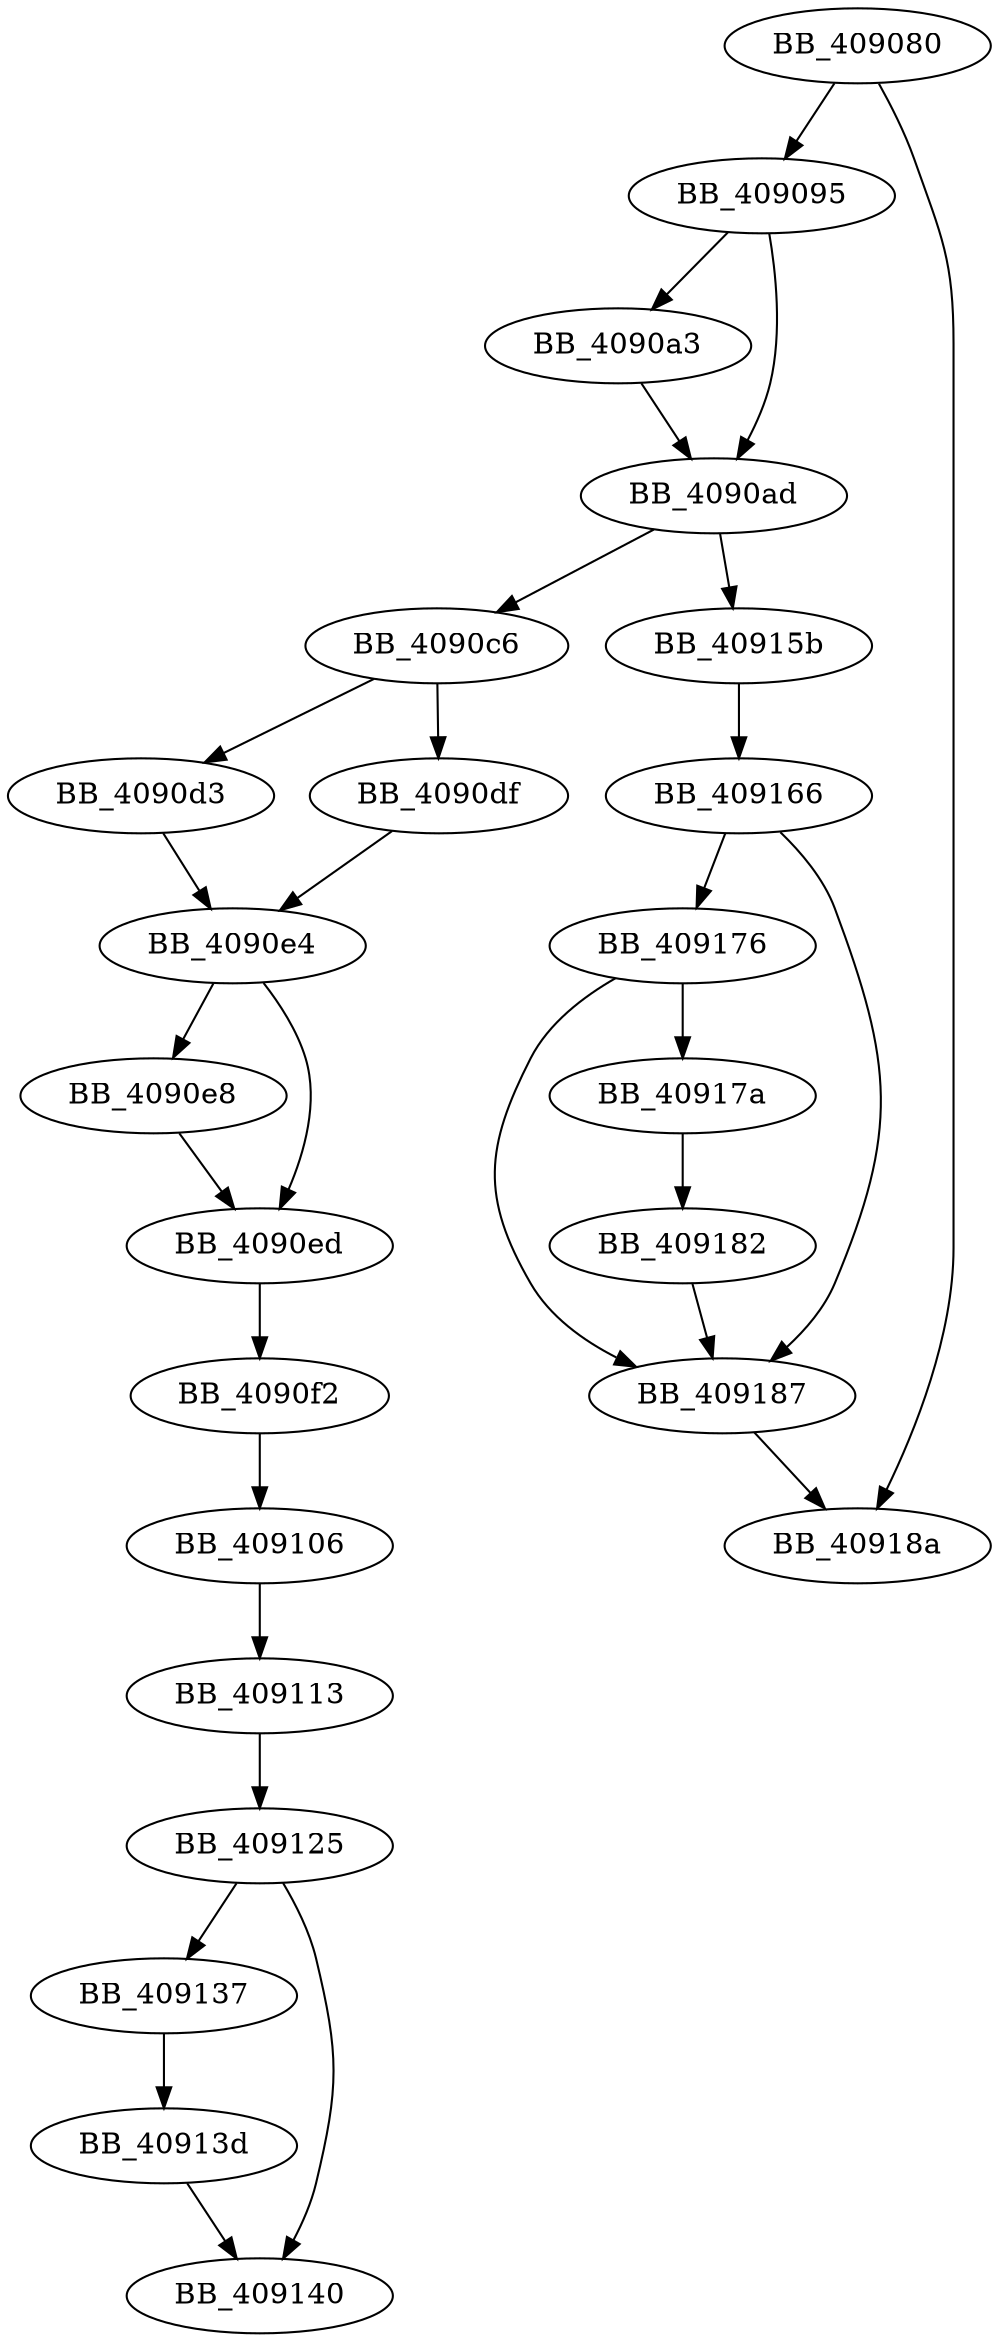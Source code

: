 DiGraph sub_409080{
BB_409080->BB_409095
BB_409080->BB_40918a
BB_409095->BB_4090a3
BB_409095->BB_4090ad
BB_4090a3->BB_4090ad
BB_4090ad->BB_4090c6
BB_4090ad->BB_40915b
BB_4090c6->BB_4090d3
BB_4090c6->BB_4090df
BB_4090d3->BB_4090e4
BB_4090df->BB_4090e4
BB_4090e4->BB_4090e8
BB_4090e4->BB_4090ed
BB_4090e8->BB_4090ed
BB_4090ed->BB_4090f2
BB_4090f2->BB_409106
BB_409106->BB_409113
BB_409113->BB_409125
BB_409125->BB_409137
BB_409125->BB_409140
BB_409137->BB_40913d
BB_40913d->BB_409140
BB_40915b->BB_409166
BB_409166->BB_409176
BB_409166->BB_409187
BB_409176->BB_40917a
BB_409176->BB_409187
BB_40917a->BB_409182
BB_409182->BB_409187
BB_409187->BB_40918a
}
